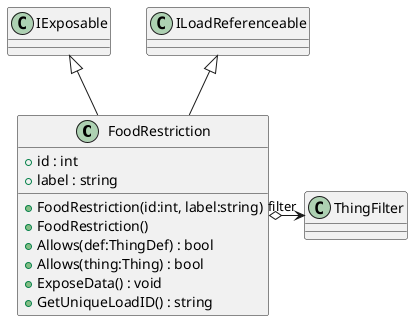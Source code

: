 @startuml
class FoodRestriction {
    + id : int
    + label : string
    + FoodRestriction(id:int, label:string)
    + FoodRestriction()
    + Allows(def:ThingDef) : bool
    + Allows(thing:Thing) : bool
    + ExposeData() : void
    + GetUniqueLoadID() : string
}
IExposable <|-- FoodRestriction
ILoadReferenceable <|-- FoodRestriction
FoodRestriction o-> "filter" ThingFilter
@enduml

